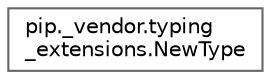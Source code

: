 digraph "Graphical Class Hierarchy"
{
 // LATEX_PDF_SIZE
  bgcolor="transparent";
  edge [fontname=Helvetica,fontsize=10,labelfontname=Helvetica,labelfontsize=10];
  node [fontname=Helvetica,fontsize=10,shape=box,height=0.2,width=0.4];
  rankdir="LR";
  Node0 [id="Node000000",label="pip._vendor.typing\l_extensions.NewType",height=0.2,width=0.4,color="grey40", fillcolor="white", style="filled",URL="$d3/de5/classpip_1_1__vendor_1_1typing__extensions_1_1NewType.html",tooltip=" "];
}
